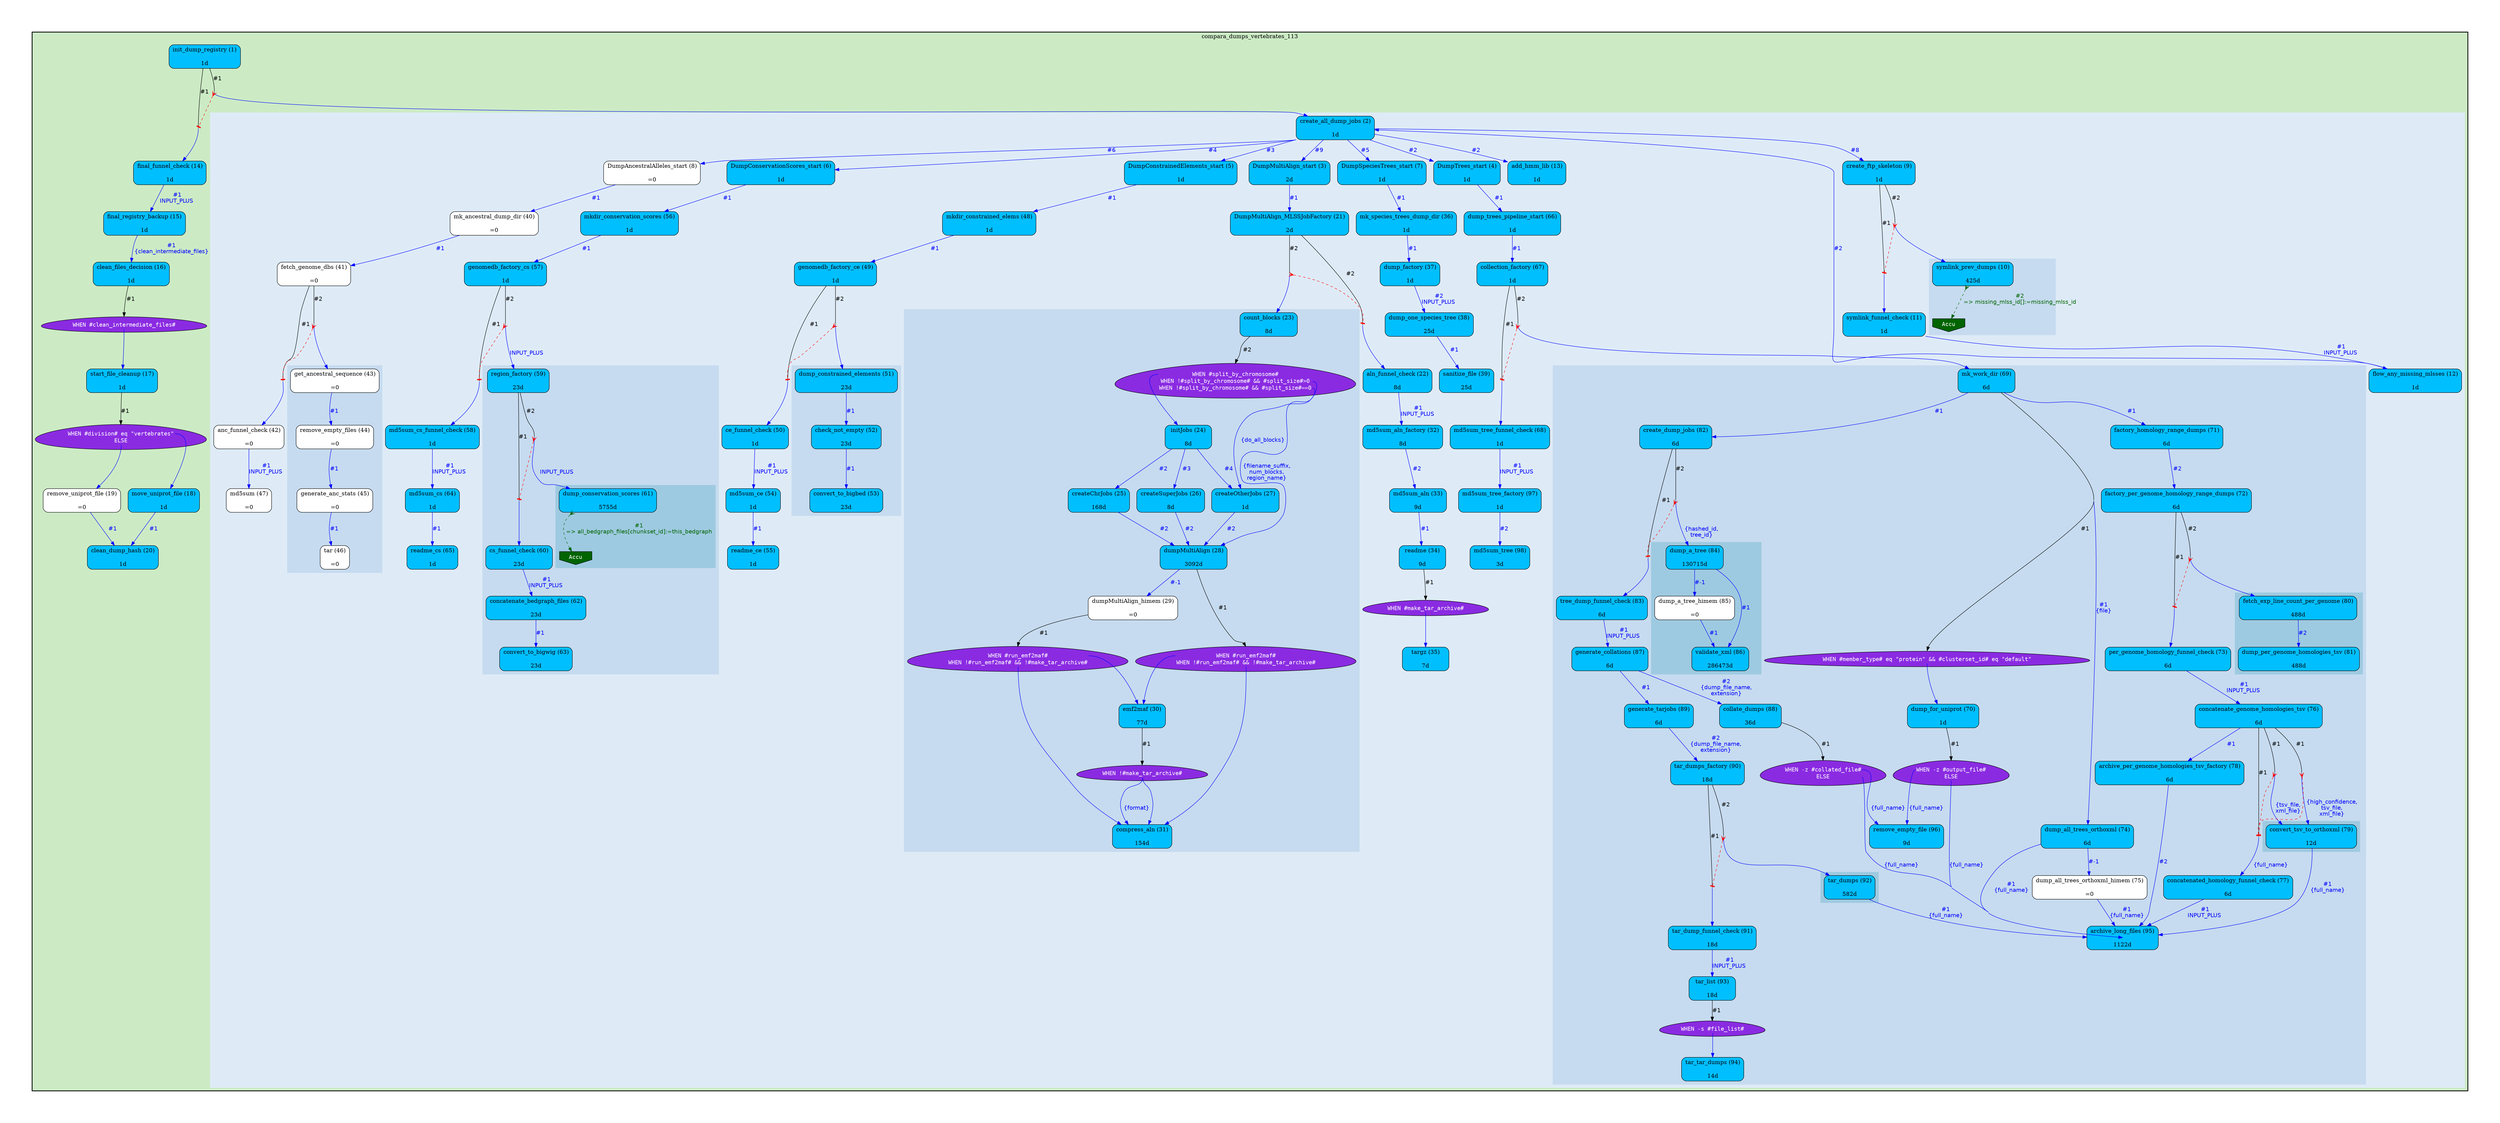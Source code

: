 digraph test {
	ratio="compress"; concentrate = "true"; name = "AnalysisWorkflow"; pad = "1.0";
	analysis_DumpAncestralAlleles_start [fillcolor="white", fontname="Times-Roman", label=<<table border="0" cellspacing="0" cellpadding="1"><tr><td>DumpAncestralAlleles_start (8)</td></tr><tr><td> </td></tr><tr><td>=0</td></tr></table>>, shape="Mrecord", style="filled"];
	analysis_DumpConservationScores_start [fillcolor="#00bfff", fontname="Times-Roman", label=<<table border="0" cellspacing="0" cellpadding="1"><tr><td>DumpConservationScores_start (6)</td></tr><tr><td> </td></tr><tr><td bgcolor="#00bfff" width="100%">1d</td></tr></table>>, shape="Mrecord", style="filled"];
	analysis_DumpConstrainedElements_start [fillcolor="#00bfff", fontname="Times-Roman", label=<<table border="0" cellspacing="0" cellpadding="1"><tr><td>DumpConstrainedElements_start (5)</td></tr><tr><td> </td></tr><tr><td bgcolor="#00bfff" width="100%">1d</td></tr></table>>, shape="Mrecord", style="filled"];
	analysis_DumpMultiAlign_MLSSJobFactory [fillcolor="#00bfff", fontname="Times-Roman", label=<<table border="0" cellspacing="0" cellpadding="1"><tr><td>DumpMultiAlign_MLSSJobFactory (21)</td></tr><tr><td> </td></tr><tr><td bgcolor="#00bfff" width="100%">2d</td></tr></table>>, shape="Mrecord", style="filled"];
	analysis_DumpMultiAlign_start [fillcolor="#00bfff", fontname="Times-Roman", label=<<table border="0" cellspacing="0" cellpadding="1"><tr><td>DumpMultiAlign_start (3)</td></tr><tr><td> </td></tr><tr><td bgcolor="#00bfff" width="100%">2d</td></tr></table>>, shape="Mrecord", style="filled"];
	analysis_DumpSpeciesTrees_start [fillcolor="#00bfff", fontname="Times-Roman", label=<<table border="0" cellspacing="0" cellpadding="1"><tr><td>DumpSpeciesTrees_start (7)</td></tr><tr><td> </td></tr><tr><td bgcolor="#00bfff" width="100%">1d</td></tr></table>>, shape="Mrecord", style="filled"];
	analysis_DumpTrees_start [fillcolor="#00bfff", fontname="Times-Roman", label=<<table border="0" cellspacing="0" cellpadding="1"><tr><td>DumpTrees_start (4)</td></tr><tr><td> </td></tr><tr><td bgcolor="#00bfff" width="100%">1d</td></tr></table>>, shape="Mrecord", style="filled"];
	analysis_add_hmm_lib [fillcolor="#00bfff", fontname="Times-Roman", label=<<table border="0" cellspacing="0" cellpadding="1"><tr><td>add_hmm_lib (13)</td></tr><tr><td> </td></tr><tr><td bgcolor="#00bfff" width="100%">1d</td></tr></table>>, shape="Mrecord", style="filled"];
	analysis_aln_funnel_check [fillcolor="#00bfff", fontname="Times-Roman", label=<<table border="0" cellspacing="0" cellpadding="1"><tr><td>aln_funnel_check (22)</td></tr><tr><td> </td></tr><tr><td bgcolor="#00bfff" width="100%">8d</td></tr></table>>, shape="Mrecord", style="filled"];
	analysis_anc_funnel_check [fillcolor="white", fontname="Times-Roman", label=<<table border="0" cellspacing="0" cellpadding="1"><tr><td>anc_funnel_check (42)</td></tr><tr><td> </td></tr><tr><td>=0</td></tr></table>>, shape="Mrecord", style="filled"];
	analysis_archive_long_files [fillcolor="#00bfff", fontname="Times-Roman", label=<<table border="0" cellspacing="0" cellpadding="1"><tr><td>archive_long_files (95)</td></tr><tr><td> </td></tr><tr><td bgcolor="#00bfff" width="100%">1122d</td></tr></table>>, shape="Mrecord", style="filled"];
	analysis_archive_per_genome_homologies_tsv_factory [fillcolor="#00bfff", fontname="Times-Roman", label=<<table border="0" cellspacing="0" cellpadding="1"><tr><td>archive_per_genome_homologies_tsv_factory (78)</td></tr><tr><td> </td></tr><tr><td bgcolor="#00bfff" width="100%">6d</td></tr></table>>, shape="Mrecord", style="filled"];
	analysis_ce_funnel_check [fillcolor="#00bfff", fontname="Times-Roman", label=<<table border="0" cellspacing="0" cellpadding="1"><tr><td>ce_funnel_check (50)</td></tr><tr><td> </td></tr><tr><td bgcolor="#00bfff" width="100%">1d</td></tr></table>>, shape="Mrecord", style="filled"];
	analysis_check_not_empty [fillcolor="#00bfff", fontname="Times-Roman", label=<<table border="0" cellspacing="0" cellpadding="1"><tr><td>check_not_empty (52)</td></tr><tr><td> </td></tr><tr><td bgcolor="#00bfff" width="100%">23d</td></tr></table>>, shape="Mrecord", style="filled"];
	analysis_clean_dump_hash [fillcolor="#00bfff", fontname="Times-Roman", label=<<table border="0" cellspacing="0" cellpadding="1"><tr><td>clean_dump_hash (20)</td></tr><tr><td> </td></tr><tr><td bgcolor="#00bfff" width="100%">1d</td></tr></table>>, shape="Mrecord", style="filled"];
	analysis_clean_files_decision [fillcolor="#00bfff", fontname="Times-Roman", label=<<table border="0" cellspacing="0" cellpadding="1"><tr><td>clean_files_decision (16)</td></tr><tr><td> </td></tr><tr><td bgcolor="#00bfff" width="100%">1d</td></tr></table>>, shape="Mrecord", style="filled"];
	analysis_collate_dumps [fillcolor="#00bfff", fontname="Times-Roman", label=<<table border="0" cellspacing="0" cellpadding="1"><tr><td>collate_dumps (88)</td></tr><tr><td> </td></tr><tr><td bgcolor="#00bfff" width="100%">36d</td></tr></table>>, shape="Mrecord", style="filled"];
	analysis_collection_factory [fillcolor="#00bfff", fontname="Times-Roman", label=<<table border="0" cellspacing="0" cellpadding="1"><tr><td>collection_factory (67)</td></tr><tr><td> </td></tr><tr><td bgcolor="#00bfff" width="100%">1d</td></tr></table>>, shape="Mrecord", style="filled"];
	analysis_compress_aln [fillcolor="#00bfff", fontname="Times-Roman", label=<<table border="0" cellspacing="0" cellpadding="1"><tr><td>compress_aln (31)</td></tr><tr><td> </td></tr><tr><td bgcolor="#00bfff" width="100%">154d</td></tr></table>>, shape="Mrecord", style="filled"];
	analysis_concatenate_bedgraph_files [fillcolor="#00bfff", fontname="Times-Roman", label=<<table border="0" cellspacing="0" cellpadding="1"><tr><td>concatenate_bedgraph_files (62)</td></tr><tr><td> </td></tr><tr><td bgcolor="#00bfff" width="100%">23d</td></tr></table>>, shape="Mrecord", style="filled"];
	analysis_concatenate_genome_homologies_tsv [fillcolor="#00bfff", fontname="Times-Roman", label=<<table border="0" cellspacing="0" cellpadding="1"><tr><td>concatenate_genome_homologies_tsv (76)</td></tr><tr><td> </td></tr><tr><td bgcolor="#00bfff" width="100%">6d</td></tr></table>>, shape="Mrecord", style="filled"];
	analysis_concatenated_homology_funnel_check [fillcolor="#00bfff", fontname="Times-Roman", label=<<table border="0" cellspacing="0" cellpadding="1"><tr><td>concatenated_homology_funnel_check (77)</td></tr><tr><td> </td></tr><tr><td bgcolor="#00bfff" width="100%">6d</td></tr></table>>, shape="Mrecord", style="filled"];
	analysis_convert_to_bigbed [fillcolor="#00bfff", fontname="Times-Roman", label=<<table border="0" cellspacing="0" cellpadding="1"><tr><td>convert_to_bigbed (53)</td></tr><tr><td> </td></tr><tr><td bgcolor="#00bfff" width="100%">23d</td></tr></table>>, shape="Mrecord", style="filled"];
	analysis_convert_to_bigwig [fillcolor="#00bfff", fontname="Times-Roman", label=<<table border="0" cellspacing="0" cellpadding="1"><tr><td>convert_to_bigwig (63)</td></tr><tr><td> </td></tr><tr><td bgcolor="#00bfff" width="100%">23d</td></tr></table>>, shape="Mrecord", style="filled"];
	analysis_convert_tsv_to_orthoxml [fillcolor="#00bfff", fontname="Times-Roman", label=<<table border="0" cellspacing="0" cellpadding="1"><tr><td>convert_tsv_to_orthoxml (79)</td></tr><tr><td> </td></tr><tr><td bgcolor="#00bfff" width="100%">12d</td></tr></table>>, shape="Mrecord", style="filled"];
	analysis_count_blocks [fillcolor="#00bfff", fontname="Times-Roman", label=<<table border="0" cellspacing="0" cellpadding="1"><tr><td>count_blocks (23)</td></tr><tr><td> </td></tr><tr><td bgcolor="#00bfff" width="100%">8d</td></tr></table>>, shape="Mrecord", style="filled"];
	analysis_createChrJobs [fillcolor="#00bfff", fontname="Times-Roman", label=<<table border="0" cellspacing="0" cellpadding="1"><tr><td>createChrJobs (25)</td></tr><tr><td> </td></tr><tr><td bgcolor="#00bfff" width="100%">168d</td></tr></table>>, shape="Mrecord", style="filled"];
	analysis_createOtherJobs [fillcolor="#00bfff", fontname="Times-Roman", label=<<table border="0" cellspacing="0" cellpadding="1"><tr><td>createOtherJobs (27)</td></tr><tr><td> </td></tr><tr><td bgcolor="#00bfff" width="100%">1d</td></tr></table>>, shape="Mrecord", style="filled"];
	analysis_createSuperJobs [fillcolor="#00bfff", fontname="Times-Roman", label=<<table border="0" cellspacing="0" cellpadding="1"><tr><td>createSuperJobs (26)</td></tr><tr><td> </td></tr><tr><td bgcolor="#00bfff" width="100%">8d</td></tr></table>>, shape="Mrecord", style="filled"];
	analysis_create_all_dump_jobs [fillcolor="#00bfff", fontname="Times-Roman", label=<<table border="0" cellspacing="0" cellpadding="1"><tr><td>create_all_dump_jobs (2)</td></tr><tr><td> </td></tr><tr><td bgcolor="#00bfff" width="100%">1d</td></tr></table>>, shape="Mrecord", style="filled"];
	analysis_create_dump_jobs [fillcolor="#00bfff", fontname="Times-Roman", label=<<table border="0" cellspacing="0" cellpadding="1"><tr><td>create_dump_jobs (82)</td></tr><tr><td> </td></tr><tr><td bgcolor="#00bfff" width="100%">6d</td></tr></table>>, shape="Mrecord", style="filled"];
	analysis_create_ftp_skeleton [fillcolor="#00bfff", fontname="Times-Roman", label=<<table border="0" cellspacing="0" cellpadding="1"><tr><td>create_ftp_skeleton (9)</td></tr><tr><td> </td></tr><tr><td bgcolor="#00bfff" width="100%">1d</td></tr></table>>, shape="Mrecord", style="filled"];
	analysis_cs_funnel_check [fillcolor="#00bfff", fontname="Times-Roman", label=<<table border="0" cellspacing="0" cellpadding="1"><tr><td>cs_funnel_check (60)</td></tr><tr><td> </td></tr><tr><td bgcolor="#00bfff" width="100%">23d</td></tr></table>>, shape="Mrecord", style="filled"];
	analysis_dumpMultiAlign [fillcolor="#00bfff", fontname="Times-Roman", label=<<table border="0" cellspacing="0" cellpadding="1"><tr><td>dumpMultiAlign (28)</td></tr><tr><td> </td></tr><tr><td bgcolor="#00bfff" width="100%">3092d</td></tr></table>>, shape="Mrecord", style="filled"];
	analysis_dumpMultiAlign_himem [fillcolor="white", fontname="Times-Roman", label=<<table border="0" cellspacing="0" cellpadding="1"><tr><td>dumpMultiAlign_himem (29)</td></tr><tr><td> </td></tr><tr><td>=0</td></tr></table>>, shape="Mrecord", style="filled"];
	analysis_dump_a_tree [fillcolor="#00bfff", fontname="Times-Roman", label=<<table border="0" cellspacing="0" cellpadding="1"><tr><td>dump_a_tree (84)</td></tr><tr><td> </td></tr><tr><td bgcolor="#00bfff" width="100%">130715d</td></tr></table>>, shape="Mrecord", style="filled"];
	analysis_dump_a_tree_himem [fillcolor="white", fontname="Times-Roman", label=<<table border="0" cellspacing="0" cellpadding="1"><tr><td>dump_a_tree_himem (85)</td></tr><tr><td> </td></tr><tr><td>=0</td></tr></table>>, shape="Mrecord", style="filled"];
	analysis_dump_all_trees_orthoxml [fillcolor="#00bfff", fontname="Times-Roman", label=<<table border="0" cellspacing="0" cellpadding="1"><tr><td>dump_all_trees_orthoxml (74)</td></tr><tr><td> </td></tr><tr><td bgcolor="#00bfff" width="100%">6d</td></tr></table>>, shape="Mrecord", style="filled"];
	analysis_dump_all_trees_orthoxml_himem [fillcolor="white", fontname="Times-Roman", label=<<table border="0" cellspacing="0" cellpadding="1"><tr><td>dump_all_trees_orthoxml_himem (75)</td></tr><tr><td> </td></tr><tr><td>=0</td></tr></table>>, shape="Mrecord", style="filled"];
	analysis_dump_conservation_scores [fillcolor="#00bfff", fontname="Times-Roman", label=<<table border="0" cellspacing="0" cellpadding="1"><tr><td>dump_conservation_scores (61)</td></tr><tr><td> </td></tr><tr><td bgcolor="#00bfff" width="100%">5755d</td></tr></table>>, shape="Mrecord", style="filled"];
	analysis_dump_constrained_elements [fillcolor="#00bfff", fontname="Times-Roman", label=<<table border="0" cellspacing="0" cellpadding="1"><tr><td>dump_constrained_elements (51)</td></tr><tr><td> </td></tr><tr><td bgcolor="#00bfff" width="100%">23d</td></tr></table>>, shape="Mrecord", style="filled"];
	analysis_dump_factory [fillcolor="#00bfff", fontname="Times-Roman", label=<<table border="0" cellspacing="0" cellpadding="1"><tr><td>dump_factory (37)</td></tr><tr><td> </td></tr><tr><td bgcolor="#00bfff" width="100%">1d</td></tr></table>>, shape="Mrecord", style="filled"];
	analysis_dump_for_uniprot [fillcolor="#00bfff", fontname="Times-Roman", label=<<table border="0" cellspacing="0" cellpadding="1"><tr><td>dump_for_uniprot (70)</td></tr><tr><td> </td></tr><tr><td bgcolor="#00bfff" width="100%">1d</td></tr></table>>, shape="Mrecord", style="filled"];
	analysis_dump_one_species_tree [fillcolor="#00bfff", fontname="Times-Roman", label=<<table border="0" cellspacing="0" cellpadding="1"><tr><td>dump_one_species_tree (38)</td></tr><tr><td> </td></tr><tr><td bgcolor="#00bfff" width="100%">25d</td></tr></table>>, shape="Mrecord", style="filled"];
	analysis_dump_per_genome_homologies_tsv [fillcolor="#00bfff", fontname="Times-Roman", label=<<table border="0" cellspacing="0" cellpadding="1"><tr><td>dump_per_genome_homologies_tsv (81)</td></tr><tr><td> </td></tr><tr><td bgcolor="#00bfff" width="100%">488d</td></tr></table>>, shape="Mrecord", style="filled"];
	analysis_dump_trees_pipeline_start [fillcolor="#00bfff", fontname="Times-Roman", label=<<table border="0" cellspacing="0" cellpadding="1"><tr><td>dump_trees_pipeline_start (66)</td></tr><tr><td> </td></tr><tr><td bgcolor="#00bfff" width="100%">1d</td></tr></table>>, shape="Mrecord", style="filled"];
	analysis_emf2maf [fillcolor="#00bfff", fontname="Times-Roman", label=<<table border="0" cellspacing="0" cellpadding="1"><tr><td>emf2maf (30)</td></tr><tr><td> </td></tr><tr><td bgcolor="#00bfff" width="100%">77d</td></tr></table>>, shape="Mrecord", style="filled"];
	analysis_factory_homology_range_dumps [fillcolor="#00bfff", fontname="Times-Roman", label=<<table border="0" cellspacing="0" cellpadding="1"><tr><td>factory_homology_range_dumps (71)</td></tr><tr><td> </td></tr><tr><td bgcolor="#00bfff" width="100%">6d</td></tr></table>>, shape="Mrecord", style="filled"];
	analysis_factory_per_genome_homology_range_dumps [fillcolor="#00bfff", fontname="Times-Roman", label=<<table border="0" cellspacing="0" cellpadding="1"><tr><td>factory_per_genome_homology_range_dumps (72)</td></tr><tr><td> </td></tr><tr><td bgcolor="#00bfff" width="100%">6d</td></tr></table>>, shape="Mrecord", style="filled"];
	analysis_fetch_exp_line_count_per_genome [fillcolor="#00bfff", fontname="Times-Roman", label=<<table border="0" cellspacing="0" cellpadding="1"><tr><td>fetch_exp_line_count_per_genome (80)</td></tr><tr><td> </td></tr><tr><td bgcolor="#00bfff" width="100%">488d</td></tr></table>>, shape="Mrecord", style="filled"];
	analysis_fetch_genome_dbs [fillcolor="white", fontname="Times-Roman", label=<<table border="0" cellspacing="0" cellpadding="1"><tr><td>fetch_genome_dbs (41)</td></tr><tr><td> </td></tr><tr><td>=0</td></tr></table>>, shape="Mrecord", style="filled"];
	analysis_final_funnel_check [fillcolor="#00bfff", fontname="Times-Roman", label=<<table border="0" cellspacing="0" cellpadding="1"><tr><td>final_funnel_check (14)</td></tr><tr><td> </td></tr><tr><td bgcolor="#00bfff" width="100%">1d</td></tr></table>>, shape="Mrecord", style="filled"];
	analysis_final_registry_backup [fillcolor="#00bfff", fontname="Times-Roman", label=<<table border="0" cellspacing="0" cellpadding="1"><tr><td>final_registry_backup (15)</td></tr><tr><td> </td></tr><tr><td bgcolor="#00bfff" width="100%">1d</td></tr></table>>, shape="Mrecord", style="filled"];
	analysis_flow_any_missing_mlsses [fillcolor="#00bfff", fontname="Times-Roman", label=<<table border="0" cellspacing="0" cellpadding="1"><tr><td>flow_any_missing_mlsses (12)</td></tr><tr><td> </td></tr><tr><td bgcolor="#00bfff" width="100%">1d</td></tr></table>>, shape="Mrecord", style="filled"];
	analysis_generate_anc_stats [fillcolor="white", fontname="Times-Roman", label=<<table border="0" cellspacing="0" cellpadding="1"><tr><td>generate_anc_stats (45)</td></tr><tr><td> </td></tr><tr><td>=0</td></tr></table>>, shape="Mrecord", style="filled"];
	analysis_generate_collations [fillcolor="#00bfff", fontname="Times-Roman", label=<<table border="0" cellspacing="0" cellpadding="1"><tr><td>generate_collations (87)</td></tr><tr><td> </td></tr><tr><td bgcolor="#00bfff" width="100%">6d</td></tr></table>>, shape="Mrecord", style="filled"];
	analysis_generate_tarjobs [fillcolor="#00bfff", fontname="Times-Roman", label=<<table border="0" cellspacing="0" cellpadding="1"><tr><td>generate_tarjobs (89)</td></tr><tr><td> </td></tr><tr><td bgcolor="#00bfff" width="100%">6d</td></tr></table>>, shape="Mrecord", style="filled"];
	analysis_genomedb_factory_ce [fillcolor="#00bfff", fontname="Times-Roman", label=<<table border="0" cellspacing="0" cellpadding="1"><tr><td>genomedb_factory_ce (49)</td></tr><tr><td> </td></tr><tr><td bgcolor="#00bfff" width="100%">1d</td></tr></table>>, shape="Mrecord", style="filled"];
	analysis_genomedb_factory_cs [fillcolor="#00bfff", fontname="Times-Roman", label=<<table border="0" cellspacing="0" cellpadding="1"><tr><td>genomedb_factory_cs (57)</td></tr><tr><td> </td></tr><tr><td bgcolor="#00bfff" width="100%">1d</td></tr></table>>, shape="Mrecord", style="filled"];
	analysis_get_ancestral_sequence [fillcolor="white", fontname="Times-Roman", label=<<table border="0" cellspacing="0" cellpadding="1"><tr><td>get_ancestral_sequence (43)</td></tr><tr><td> </td></tr><tr><td>=0</td></tr></table>>, shape="Mrecord", style="filled"];
	analysis_initJobs [fillcolor="#00bfff", fontname="Times-Roman", label=<<table border="0" cellspacing="0" cellpadding="1"><tr><td>initJobs (24)</td></tr><tr><td> </td></tr><tr><td bgcolor="#00bfff" width="100%">8d</td></tr></table>>, shape="Mrecord", style="filled"];
	analysis_init_dump_registry [fillcolor="#00bfff", fontname="Times-Roman", label=<<table border="0" cellspacing="0" cellpadding="1"><tr><td>init_dump_registry (1)</td></tr><tr><td> </td></tr><tr><td bgcolor="#00bfff" width="100%">1d</td></tr></table>>, shape="Mrecord", style="filled"];
	analysis_md5sum [fillcolor="white", fontname="Times-Roman", label=<<table border="0" cellspacing="0" cellpadding="1"><tr><td>md5sum (47)</td></tr><tr><td> </td></tr><tr><td>=0</td></tr></table>>, shape="Mrecord", style="filled"];
	analysis_md5sum_aln [fillcolor="#00bfff", fontname="Times-Roman", label=<<table border="0" cellspacing="0" cellpadding="1"><tr><td>md5sum_aln (33)</td></tr><tr><td> </td></tr><tr><td bgcolor="#00bfff" width="100%">9d</td></tr></table>>, shape="Mrecord", style="filled"];
	analysis_md5sum_aln_factory [fillcolor="#00bfff", fontname="Times-Roman", label=<<table border="0" cellspacing="0" cellpadding="1"><tr><td>md5sum_aln_factory (32)</td></tr><tr><td> </td></tr><tr><td bgcolor="#00bfff" width="100%">8d</td></tr></table>>, shape="Mrecord", style="filled"];
	analysis_md5sum_ce [fillcolor="#00bfff", fontname="Times-Roman", label=<<table border="0" cellspacing="0" cellpadding="1"><tr><td>md5sum_ce (54)</td></tr><tr><td> </td></tr><tr><td bgcolor="#00bfff" width="100%">1d</td></tr></table>>, shape="Mrecord", style="filled"];
	analysis_md5sum_cs [fillcolor="#00bfff", fontname="Times-Roman", label=<<table border="0" cellspacing="0" cellpadding="1"><tr><td>md5sum_cs (64)</td></tr><tr><td> </td></tr><tr><td bgcolor="#00bfff" width="100%">1d</td></tr></table>>, shape="Mrecord", style="filled"];
	analysis_md5sum_cs_funnel_check [fillcolor="#00bfff", fontname="Times-Roman", label=<<table border="0" cellspacing="0" cellpadding="1"><tr><td>md5sum_cs_funnel_check (58)</td></tr><tr><td> </td></tr><tr><td bgcolor="#00bfff" width="100%">1d</td></tr></table>>, shape="Mrecord", style="filled"];
	analysis_md5sum_tree [fillcolor="#00bfff", fontname="Times-Roman", label=<<table border="0" cellspacing="0" cellpadding="1"><tr><td>md5sum_tree (98)</td></tr><tr><td> </td></tr><tr><td bgcolor="#00bfff" width="100%">3d</td></tr></table>>, shape="Mrecord", style="filled"];
	analysis_md5sum_tree_factory [fillcolor="#00bfff", fontname="Times-Roman", label=<<table border="0" cellspacing="0" cellpadding="1"><tr><td>md5sum_tree_factory (97)</td></tr><tr><td> </td></tr><tr><td bgcolor="#00bfff" width="100%">1d</td></tr></table>>, shape="Mrecord", style="filled"];
	analysis_md5sum_tree_funnel_check [fillcolor="#00bfff", fontname="Times-Roman", label=<<table border="0" cellspacing="0" cellpadding="1"><tr><td>md5sum_tree_funnel_check (68)</td></tr><tr><td> </td></tr><tr><td bgcolor="#00bfff" width="100%">1d</td></tr></table>>, shape="Mrecord", style="filled"];
	analysis_mk_ancestral_dump_dir [fillcolor="white", fontname="Times-Roman", label=<<table border="0" cellspacing="0" cellpadding="1"><tr><td>mk_ancestral_dump_dir (40)</td></tr><tr><td> </td></tr><tr><td>=0</td></tr></table>>, shape="Mrecord", style="filled"];
	analysis_mk_species_trees_dump_dir [fillcolor="#00bfff", fontname="Times-Roman", label=<<table border="0" cellspacing="0" cellpadding="1"><tr><td>mk_species_trees_dump_dir (36)</td></tr><tr><td> </td></tr><tr><td bgcolor="#00bfff" width="100%">1d</td></tr></table>>, shape="Mrecord", style="filled"];
	analysis_mk_work_dir [fillcolor="#00bfff", fontname="Times-Roman", label=<<table border="0" cellspacing="0" cellpadding="1"><tr><td>mk_work_dir (69)</td></tr><tr><td> </td></tr><tr><td bgcolor="#00bfff" width="100%">6d</td></tr></table>>, shape="Mrecord", style="filled"];
	analysis_mkdir_conservation_scores [fillcolor="#00bfff", fontname="Times-Roman", label=<<table border="0" cellspacing="0" cellpadding="1"><tr><td>mkdir_conservation_scores (56)</td></tr><tr><td> </td></tr><tr><td bgcolor="#00bfff" width="100%">1d</td></tr></table>>, shape="Mrecord", style="filled"];
	analysis_mkdir_constrained_elems [fillcolor="#00bfff", fontname="Times-Roman", label=<<table border="0" cellspacing="0" cellpadding="1"><tr><td>mkdir_constrained_elems (48)</td></tr><tr><td> </td></tr><tr><td bgcolor="#00bfff" width="100%">1d</td></tr></table>>, shape="Mrecord", style="filled"];
	analysis_move_uniprot_file [fillcolor="#00bfff", fontname="Times-Roman", label=<<table border="0" cellspacing="0" cellpadding="1"><tr><td>move_uniprot_file (18)</td></tr><tr><td> </td></tr><tr><td bgcolor="#00bfff" width="100%">1d</td></tr></table>>, shape="Mrecord", style="filled"];
	analysis_per_genome_homology_funnel_check [fillcolor="#00bfff", fontname="Times-Roman", label=<<table border="0" cellspacing="0" cellpadding="1"><tr><td>per_genome_homology_funnel_check (73)</td></tr><tr><td> </td></tr><tr><td bgcolor="#00bfff" width="100%">6d</td></tr></table>>, shape="Mrecord", style="filled"];
	analysis_readme [fillcolor="#00bfff", fontname="Times-Roman", label=<<table border="0" cellspacing="0" cellpadding="1"><tr><td>readme (34)</td></tr><tr><td> </td></tr><tr><td bgcolor="#00bfff" width="100%">9d</td></tr></table>>, shape="Mrecord", style="filled"];
	analysis_readme_ce [fillcolor="#00bfff", fontname="Times-Roman", label=<<table border="0" cellspacing="0" cellpadding="1"><tr><td>readme_ce (55)</td></tr><tr><td> </td></tr><tr><td bgcolor="#00bfff" width="100%">1d</td></tr></table>>, shape="Mrecord", style="filled"];
	analysis_readme_cs [fillcolor="#00bfff", fontname="Times-Roman", label=<<table border="0" cellspacing="0" cellpadding="1"><tr><td>readme_cs (65)</td></tr><tr><td> </td></tr><tr><td bgcolor="#00bfff" width="100%">1d</td></tr></table>>, shape="Mrecord", style="filled"];
	analysis_region_factory [fillcolor="#00bfff", fontname="Times-Roman", label=<<table border="0" cellspacing="0" cellpadding="1"><tr><td>region_factory (59)</td></tr><tr><td> </td></tr><tr><td bgcolor="#00bfff" width="100%">23d</td></tr></table>>, shape="Mrecord", style="filled"];
	analysis_remove_empty_file [fillcolor="#00bfff", fontname="Times-Roman", label=<<table border="0" cellspacing="0" cellpadding="1"><tr><td>remove_empty_file (96)</td></tr><tr><td> </td></tr><tr><td bgcolor="#00bfff" width="100%">9d</td></tr></table>>, shape="Mrecord", style="filled"];
	analysis_remove_empty_files [fillcolor="white", fontname="Times-Roman", label=<<table border="0" cellspacing="0" cellpadding="1"><tr><td>remove_empty_files (44)</td></tr><tr><td> </td></tr><tr><td>=0</td></tr></table>>, shape="Mrecord", style="filled"];
	analysis_remove_uniprot_file [fillcolor="white", fontname="Times-Roman", label=<<table border="0" cellspacing="0" cellpadding="1"><tr><td>remove_uniprot_file (19)</td></tr><tr><td> </td></tr><tr><td>=0</td></tr></table>>, shape="Mrecord", style="filled"];
	analysis_sanitize_file [fillcolor="#00bfff", fontname="Times-Roman", label=<<table border="0" cellspacing="0" cellpadding="1"><tr><td>sanitize_file (39)</td></tr><tr><td> </td></tr><tr><td bgcolor="#00bfff" width="100%">25d</td></tr></table>>, shape="Mrecord", style="filled"];
	analysis_start_file_cleanup [fillcolor="#00bfff", fontname="Times-Roman", label=<<table border="0" cellspacing="0" cellpadding="1"><tr><td>start_file_cleanup (17)</td></tr><tr><td> </td></tr><tr><td bgcolor="#00bfff" width="100%">1d</td></tr></table>>, shape="Mrecord", style="filled"];
	analysis_symlink_funnel_check [fillcolor="#00bfff", fontname="Times-Roman", label=<<table border="0" cellspacing="0" cellpadding="1"><tr><td>symlink_funnel_check (11)</td></tr><tr><td> </td></tr><tr><td bgcolor="#00bfff" width="100%">1d</td></tr></table>>, shape="Mrecord", style="filled"];
	analysis_symlink_prev_dumps [fillcolor="#00bfff", fontname="Times-Roman", label=<<table border="0" cellspacing="0" cellpadding="1"><tr><td>symlink_prev_dumps (10)</td></tr><tr><td> </td></tr><tr><td bgcolor="#00bfff" width="100%">425d</td></tr></table>>, shape="Mrecord", style="filled"];
	analysis_tar [fillcolor="white", fontname="Times-Roman", label=<<table border="0" cellspacing="0" cellpadding="1"><tr><td>tar (46)</td></tr><tr><td> </td></tr><tr><td>=0</td></tr></table>>, shape="Mrecord", style="filled"];
	analysis_tar_dump_funnel_check [fillcolor="#00bfff", fontname="Times-Roman", label=<<table border="0" cellspacing="0" cellpadding="1"><tr><td>tar_dump_funnel_check (91)</td></tr><tr><td> </td></tr><tr><td bgcolor="#00bfff" width="100%">18d</td></tr></table>>, shape="Mrecord", style="filled"];
	analysis_tar_dumps [fillcolor="#00bfff", fontname="Times-Roman", label=<<table border="0" cellspacing="0" cellpadding="1"><tr><td>tar_dumps (92)</td></tr><tr><td> </td></tr><tr><td bgcolor="#00bfff" width="100%">582d</td></tr></table>>, shape="Mrecord", style="filled"];
	analysis_tar_dumps_factory [fillcolor="#00bfff", fontname="Times-Roman", label=<<table border="0" cellspacing="0" cellpadding="1"><tr><td>tar_dumps_factory (90)</td></tr><tr><td> </td></tr><tr><td bgcolor="#00bfff" width="100%">18d</td></tr></table>>, shape="Mrecord", style="filled"];
	analysis_tar_list [fillcolor="#00bfff", fontname="Times-Roman", label=<<table border="0" cellspacing="0" cellpadding="1"><tr><td>tar_list (93)</td></tr><tr><td> </td></tr><tr><td bgcolor="#00bfff" width="100%">18d</td></tr></table>>, shape="Mrecord", style="filled"];
	analysis_tar_tar_dumps [fillcolor="#00bfff", fontname="Times-Roman", label=<<table border="0" cellspacing="0" cellpadding="1"><tr><td>tar_tar_dumps (94)</td></tr><tr><td> </td></tr><tr><td bgcolor="#00bfff" width="100%">14d</td></tr></table>>, shape="Mrecord", style="filled"];
	analysis_targz [fillcolor="#00bfff", fontname="Times-Roman", label=<<table border="0" cellspacing="0" cellpadding="1"><tr><td>targz (35)</td></tr><tr><td> </td></tr><tr><td bgcolor="#00bfff" width="100%">7d</td></tr></table>>, shape="Mrecord", style="filled"];
	analysis_tree_dump_funnel_check [fillcolor="#00bfff", fontname="Times-Roman", label=<<table border="0" cellspacing="0" cellpadding="1"><tr><td>tree_dump_funnel_check (83)</td></tr><tr><td> </td></tr><tr><td bgcolor="#00bfff" width="100%">6d</td></tr></table>>, shape="Mrecord", style="filled"];
	analysis_validate_xml [fillcolor="#00bfff", fontname="Times-Roman", label=<<table border="0" cellspacing="0" cellpadding="1"><tr><td>validate_xml (86)</td></tr><tr><td> </td></tr><tr><td bgcolor="#00bfff" width="100%">286473d</td></tr></table>>, shape="Mrecord", style="filled"];
	dfr_104_mp [fillcolor="#8a2be2", fontcolor="white", fontname="Courier", label=<<table border="0" cellspacing="0" cellpadding="1">i<tr><td></td></tr><tr><td port="cond_0">WHEN -z #collated_file#</td></tr><tr><td port="cond_1">ELSE</td></tr></table>>, shape="egg", style="filled"];
	dfr_106_mp [fixedsize="1", label="dfr_106_mp", shape="point", width="0.01"];
	dfr_107_mp [fixedsize="1", label="dfr_107_mp", shape="point", width="0.01"];
	dfr_110_mp [fillcolor="#8a2be2", fontcolor="white", fontname="Courier", label=<<table border="0" cellspacing="0" cellpadding="1">i<tr><td></td></tr><tr><td port="cond_0">WHEN -s #file_list#</td></tr></table>>, shape="egg", style="filled"];
	dfr_17_mp [fixedsize="1", label="dfr_17_mp", shape="point", width="0.01"];
	dfr_18_mp [fixedsize="1", label="dfr_18_mp", shape="point", width="0.01"];
	dfr_1_mp [fixedsize="1", label="dfr_1_mp", shape="point", width="0.01"];
	dfr_24_mp [fillcolor="#8a2be2", fontcolor="white", fontname="Courier", label=<<table border="0" cellspacing="0" cellpadding="1">i<tr><td></td></tr><tr><td port="cond_0">WHEN #clean_intermediate_files#</td></tr></table>>, shape="egg", style="filled"];
	dfr_25_mp [fillcolor="#8a2be2", fontcolor="white", fontname="Courier", label=<<table border="0" cellspacing="0" cellpadding="1">i<tr><td></td></tr><tr><td port="cond_0">WHEN #division# eq &quot;vertebrates&quot;</td></tr><tr><td port="cond_1">ELSE</td></tr></table>>, shape="egg", style="filled"];
	dfr_28_mp [fixedsize="1", label="dfr_28_mp", shape="point", width="0.01"];
	dfr_29_mp [fixedsize="1", label="dfr_29_mp", shape="point", width="0.01"];
	dfr_2_mp [fixedsize="1", label="dfr_2_mp", shape="point", width="0.01"];
	dfr_31_mp [fillcolor="#8a2be2", fontcolor="white", fontname="Courier", label=<<table border="0" cellspacing="0" cellpadding="1">i<tr><td></td></tr><tr><td port="cond_0">WHEN #split_by_chromosome#</td></tr><tr><td port="cond_1">WHEN !#split_by_chromosome# &amp;&amp; #split_size#&gt;0</td></tr><tr><td port="cond_2">WHEN !#split_by_chromosome# &amp;&amp; #split_size#==0</td></tr></table>>, shape="egg", style="filled"];
	dfr_39_mp [fillcolor="#8a2be2", fontcolor="white", fontname="Courier", label=<<table border="0" cellspacing="0" cellpadding="1">i<tr><td></td></tr><tr><td port="cond_0">WHEN #run_emf2maf#</td></tr><tr><td port="cond_1">WHEN !#run_emf2maf# &amp;&amp; !#make_tar_archive#</td></tr></table>>, shape="egg", style="filled"];
	dfr_40_mp [fillcolor="#8a2be2", fontcolor="white", fontname="Courier", label=<<table border="0" cellspacing="0" cellpadding="1">i<tr><td></td></tr><tr><td port="cond_0">WHEN #run_emf2maf#</td></tr><tr><td port="cond_1">WHEN !#run_emf2maf# &amp;&amp; !#make_tar_archive#</td></tr></table>>, shape="egg", style="filled"];
	dfr_41_mp [fillcolor="#8a2be2", fontcolor="white", fontname="Courier", label=<<table border="0" cellspacing="0" cellpadding="1">i<tr><td></td></tr><tr><td port="cond_0">WHEN !#make_tar_archive#</td></tr></table>>, shape="egg", style="filled"];
	dfr_44_mp [fillcolor="#8a2be2", fontcolor="white", fontname="Courier", label=<<table border="0" cellspacing="0" cellpadding="1">i<tr><td></td></tr><tr><td port="cond_0">WHEN #make_tar_archive#</td></tr></table>>, shape="egg", style="filled"];
	dfr_49_mp [fixedsize="1", label="dfr_49_mp", shape="point", width="0.01"];
	dfr_50_mp [fixedsize="1", label="dfr_50_mp", shape="point", width="0.01"];
	dfr_56_mp [fixedsize="1", label="dfr_56_mp", shape="point", width="0.01"];
	dfr_57_mp [fixedsize="1", label="dfr_57_mp", shape="point", width="0.01"];
	dfr_63_mp [fixedsize="1", label="dfr_63_mp", shape="point", width="0.01"];
	dfr_64_mp [fixedsize="1", label="dfr_64_mp", shape="point", width="0.01"];
	dfr_66_mp [fixedsize="1", label="dfr_66_mp", shape="point", width="0.01"];
	dfr_67_mp [fixedsize="1", label="dfr_67_mp", shape="point", width="0.01"];
	dfr_73_mp [fixedsize="1", label="dfr_73_mp", shape="point", width="0.01"];
	dfr_74_mp [fixedsize="1", label="dfr_74_mp", shape="point", width="0.01"];
	dfr_76_mp [fillcolor="#8a2be2", fontcolor="white", fontname="Courier", label=<<table border="0" cellspacing="0" cellpadding="1">i<tr><td></td></tr><tr><td port="cond_0">WHEN #member_type# eq &quot;protein&quot; &amp;&amp; #clusterset_id# eq &quot;default&quot;</td></tr></table>>, shape="egg", style="filled"];
	dfr_80_mp [fillcolor="#8a2be2", fontcolor="white", fontname="Courier", label=<<table border="0" cellspacing="0" cellpadding="1">i<tr><td></td></tr><tr><td port="cond_0">WHEN -z #output_file#</td></tr><tr><td port="cond_1">ELSE</td></tr></table>>, shape="egg", style="filled"];
	dfr_82_mp [fixedsize="1", label="dfr_82_mp", shape="point", width="0.01"];
	dfr_83_mp [fixedsize="1", label="dfr_83_mp", shape="point", width="0.01"];
	dfr_88_mp [fixedsize="1", label="dfr_88_mp", shape="point", width="0.01"];
	dfr_89_mp [fixedsize="1", label="dfr_89_mp", shape="point", width="0.01"];
	dfr_90_mp [fixedsize="1", label="dfr_90_mp", shape="point", width="0.01"];
	dfr_96_mp [fixedsize="1", label="dfr_96_mp", shape="point", width="0.01"];
	dfr_97_mp [fixedsize="1", label="dfr_97_mp", shape="point", width="0.01"];
	sink_dfr_17_mp [fillcolor="#006400", fontcolor="white", fontname="Courier", label="Accu", shape="invhouse", style="filled"];
	sink_dfr_66_mp [fillcolor="#006400", fontcolor="white", fontname="Courier", label="Accu", shape="invhouse", style="filled"];
	analysis_DumpAncestralAlleles_start -> analysis_mk_ancestral_dump_dir [color="blue", fontcolor="blue", fontname="Helvetica", label="#1\n"];
	analysis_DumpConservationScores_start -> analysis_mkdir_conservation_scores [color="blue", fontcolor="blue", fontname="Helvetica", label="#1\n"];
	analysis_DumpConstrainedElements_start -> analysis_mkdir_constrained_elems [color="blue", fontcolor="blue", fontname="Helvetica", label="#1\n"];
	analysis_DumpMultiAlign_MLSSJobFactory -> dfr_28_mp [arrowhead="none", color="black", fontcolor="black", fontname="Helvetica", headport="n", label="#2"];
	analysis_DumpMultiAlign_MLSSJobFactory -> dfr_29_mp [arrowhead="none", color="black", fontcolor="black", fontname="Helvetica", headport="n", label="#2"];
	analysis_DumpMultiAlign_start -> analysis_DumpMultiAlign_MLSSJobFactory [color="blue", fontcolor="blue", fontname="Helvetica", label="#1\n"];
	analysis_DumpSpeciesTrees_start -> analysis_mk_species_trees_dump_dir [color="blue", fontcolor="blue", fontname="Helvetica", label="#1\n"];
	analysis_DumpTrees_start -> analysis_dump_trees_pipeline_start [color="blue", fontcolor="blue", fontname="Helvetica", label="#1\n"];
	analysis_aln_funnel_check -> analysis_md5sum_aln_factory [color="blue", fontcolor="blue", fontname="Helvetica", label="#1\nINPUT_PLUS "];
	analysis_anc_funnel_check -> analysis_md5sum [color="blue", fontcolor="blue", fontname="Helvetica", label="#1\nINPUT_PLUS "];
	analysis_archive_per_genome_homologies_tsv_factory -> analysis_archive_long_files [color="blue", fontcolor="blue", fontname="Helvetica", label="#2\n"];
	analysis_ce_funnel_check -> analysis_md5sum_ce [color="blue", fontcolor="blue", fontname="Helvetica", label="#1\nINPUT_PLUS "];
	analysis_check_not_empty -> analysis_convert_to_bigbed [color="blue", fontcolor="blue", fontname="Helvetica", label="#1\n"];
	analysis_clean_files_decision -> dfr_24_mp [arrowhead="normal", color="black", fontcolor="black", fontname="Helvetica", headport="n", label="#1"];
	analysis_collate_dumps -> dfr_104_mp [arrowhead="normal", color="black", fontcolor="black", fontname="Helvetica", headport="n", label="#1"];
	analysis_collection_factory -> dfr_73_mp [arrowhead="none", color="black", fontcolor="black", fontname="Helvetica", headport="n", label="#1"];
	analysis_collection_factory -> dfr_74_mp [arrowhead="none", color="black", fontcolor="black", fontname="Helvetica", headport="n", label="#2"];
	analysis_concatenate_bedgraph_files -> analysis_convert_to_bigwig [color="blue", fontcolor="blue", fontname="Helvetica", label="#1\n"];
	analysis_concatenate_genome_homologies_tsv -> analysis_archive_per_genome_homologies_tsv_factory [color="blue", fontcolor="blue", fontname="Helvetica", label="#1\n"];
	analysis_concatenate_genome_homologies_tsv -> dfr_88_mp [arrowhead="none", color="black", fontcolor="black", fontname="Helvetica", headport="n", label="#1"];
	analysis_concatenate_genome_homologies_tsv -> dfr_89_mp [arrowhead="none", color="black", fontcolor="black", fontname="Helvetica", headport="n", label="#1"];
	analysis_concatenate_genome_homologies_tsv -> dfr_90_mp [arrowhead="none", color="black", fontcolor="black", fontname="Helvetica", headport="n", label="#1"];
	analysis_concatenated_homology_funnel_check -> analysis_archive_long_files [color="blue", fontcolor="blue", fontname="Helvetica", label="#1\nINPUT_PLUS "];
	analysis_convert_tsv_to_orthoxml -> analysis_archive_long_files [color="blue", fontcolor="blue", fontname="Helvetica", label="#1\n{full_name}"];
	analysis_count_blocks -> dfr_31_mp [arrowhead="normal", color="black", fontcolor="black", fontname="Helvetica", headport="n", label="#2"];
	analysis_createChrJobs -> analysis_dumpMultiAlign [color="blue", fontcolor="blue", fontname="Helvetica", label="#2\n"];
	analysis_createOtherJobs -> analysis_dumpMultiAlign [color="blue", fontcolor="blue", fontname="Helvetica", label="#2\n"];
	analysis_createSuperJobs -> analysis_dumpMultiAlign [color="blue", fontcolor="blue", fontname="Helvetica", label="#2\n"];
	analysis_create_all_dump_jobs -> analysis_DumpAncestralAlleles_start [color="blue", fontcolor="blue", fontname="Helvetica", label="#6\n"];
	analysis_create_all_dump_jobs -> analysis_DumpConservationScores_start [color="blue", fontcolor="blue", fontname="Helvetica", label="#4\n"];
	analysis_create_all_dump_jobs -> analysis_DumpConstrainedElements_start [color="blue", fontcolor="blue", fontname="Helvetica", label="#3\n"];
	analysis_create_all_dump_jobs -> analysis_DumpMultiAlign_start [color="blue", fontcolor="blue", fontname="Helvetica", label="#9\n"];
	analysis_create_all_dump_jobs -> analysis_DumpSpeciesTrees_start [color="blue", fontcolor="blue", fontname="Helvetica", label="#5\n"];
	analysis_create_all_dump_jobs -> analysis_DumpTrees_start [color="blue", fontcolor="blue", fontname="Helvetica", label="#2\n"];
	analysis_create_all_dump_jobs -> analysis_add_hmm_lib [color="blue", fontcolor="blue", fontname="Helvetica", label="#2\n"];
	analysis_create_all_dump_jobs -> analysis_create_ftp_skeleton [color="blue", fontcolor="blue", fontname="Helvetica", label="#8\n"];
	analysis_create_dump_jobs -> dfr_96_mp [arrowhead="none", color="black", fontcolor="black", fontname="Helvetica", headport="n", label="#1"];
	analysis_create_dump_jobs -> dfr_97_mp [arrowhead="none", color="black", fontcolor="black", fontname="Helvetica", headport="n", label="#2"];
	analysis_create_ftp_skeleton -> dfr_17_mp [arrowhead="none", color="black", fontcolor="black", fontname="Helvetica", headport="n", label="#1"];
	analysis_create_ftp_skeleton -> dfr_18_mp [arrowhead="none", color="black", fontcolor="black", fontname="Helvetica", headport="n", label="#2"];
	analysis_cs_funnel_check -> analysis_concatenate_bedgraph_files [color="blue", fontcolor="blue", fontname="Helvetica", label="#1\nINPUT_PLUS "];
	analysis_dumpMultiAlign -> analysis_dumpMultiAlign_himem [color="blue", fontcolor="blue", fontname="Helvetica", label="#-1\n"];
	analysis_dumpMultiAlign -> dfr_39_mp [arrowhead="normal", color="black", fontcolor="black", fontname="Helvetica", headport="n", label="#1"];
	analysis_dumpMultiAlign_himem -> dfr_40_mp [arrowhead="normal", color="black", fontcolor="black", fontname="Helvetica", headport="n", label="#1"];
	analysis_dump_a_tree -> analysis_dump_a_tree_himem [color="blue", fontcolor="blue", fontname="Helvetica", label="#-1\n"];
	analysis_dump_a_tree -> analysis_validate_xml [color="blue", fontcolor="blue", fontname="Helvetica", label="#1\n"];
	analysis_dump_a_tree_himem -> analysis_validate_xml [color="blue", fontcolor="blue", fontname="Helvetica", label="#1\n"];
	analysis_dump_all_trees_orthoxml -> analysis_archive_long_files [color="blue", fontcolor="blue", fontname="Helvetica", label="#1\n{full_name}"];
	analysis_dump_all_trees_orthoxml -> analysis_dump_all_trees_orthoxml_himem [color="blue", fontcolor="blue", fontname="Helvetica", label="#-1\n"];
	analysis_dump_all_trees_orthoxml_himem -> analysis_archive_long_files [color="blue", fontcolor="blue", fontname="Helvetica", label="#1\n{full_name}"];
	analysis_dump_conservation_scores -> sink_dfr_66_mp [arrowtail="crow", color="#006400", dir="both", fontcolor="#006400", fontname="Helvetica", label="#1\n=> all_bedgraph_files[chunkset_id]:=this_bedgraph", style="dashed"];
	analysis_dump_constrained_elements -> analysis_check_not_empty [color="blue", fontcolor="blue", fontname="Helvetica", label="#1\n"];
	analysis_dump_factory -> analysis_dump_one_species_tree [color="blue", fontcolor="blue", fontname="Helvetica", label="#2\nINPUT_PLUS "];
	analysis_dump_for_uniprot -> dfr_80_mp [arrowhead="normal", color="black", fontcolor="black", fontname="Helvetica", headport="n", label="#1"];
	analysis_dump_one_species_tree -> analysis_sanitize_file [color="blue", fontcolor="blue", fontname="Helvetica", label="#1\n"];
	analysis_dump_trees_pipeline_start -> analysis_collection_factory [color="blue", fontcolor="blue", fontname="Helvetica", label="#1\n"];
	analysis_emf2maf -> dfr_41_mp [arrowhead="normal", color="black", fontcolor="black", fontname="Helvetica", headport="n", label="#1"];
	analysis_factory_homology_range_dumps -> analysis_factory_per_genome_homology_range_dumps [color="blue", fontcolor="blue", fontname="Helvetica", label="#2\n"];
	analysis_factory_per_genome_homology_range_dumps -> dfr_82_mp [arrowhead="none", color="black", fontcolor="black", fontname="Helvetica", headport="n", label="#1"];
	analysis_factory_per_genome_homology_range_dumps -> dfr_83_mp [arrowhead="none", color="black", fontcolor="black", fontname="Helvetica", headport="n", label="#2"];
	analysis_fetch_exp_line_count_per_genome -> analysis_dump_per_genome_homologies_tsv [color="blue", fontcolor="blue", fontname="Helvetica", label="#2\n"];
	analysis_fetch_genome_dbs -> dfr_49_mp [arrowhead="none", color="black", fontcolor="black", fontname="Helvetica", headport="n", label="#1"];
	analysis_fetch_genome_dbs -> dfr_50_mp [arrowhead="none", color="black", fontcolor="black", fontname="Helvetica", headport="n", label="#2"];
	analysis_final_funnel_check -> analysis_final_registry_backup [color="blue", fontcolor="blue", fontname="Helvetica", label="#1\nINPUT_PLUS "];
	analysis_final_registry_backup -> analysis_clean_files_decision [color="blue", fontcolor="blue", fontname="Helvetica", label="#1\n{clean_intermediate_files}"];
	analysis_flow_any_missing_mlsses -> analysis_create_all_dump_jobs [color="blue", fontcolor="blue", fontname="Helvetica", label="#2\n"];
	analysis_generate_anc_stats -> analysis_tar [color="blue", fontcolor="blue", fontname="Helvetica", label="#1\n"];
	analysis_generate_collations -> analysis_collate_dumps [color="blue", fontcolor="blue", fontname="Helvetica", label="#2\n{dump_file_name,\nextension}"];
	analysis_generate_collations -> analysis_generate_tarjobs [color="blue", fontcolor="blue", fontname="Helvetica", label="#1\n"];
	analysis_generate_tarjobs -> analysis_tar_dumps_factory [color="blue", fontcolor="blue", fontname="Helvetica", label="#2\n{dump_file_name,\nextension}"];
	analysis_genomedb_factory_ce -> dfr_56_mp [arrowhead="none", color="black", fontcolor="black", fontname="Helvetica", headport="n", label="#1"];
	analysis_genomedb_factory_ce -> dfr_57_mp [arrowhead="none", color="black", fontcolor="black", fontname="Helvetica", headport="n", label="#2"];
	analysis_genomedb_factory_cs -> dfr_63_mp [arrowhead="none", color="black", fontcolor="black", fontname="Helvetica", headport="n", label="#1"];
	analysis_genomedb_factory_cs -> dfr_64_mp [arrowhead="none", color="black", fontcolor="black", fontname="Helvetica", headport="n", label="#2"];
	analysis_get_ancestral_sequence -> analysis_remove_empty_files [color="blue", fontcolor="blue", fontname="Helvetica", label="#1\n"];
	analysis_initJobs -> analysis_createChrJobs [color="blue", fontcolor="blue", fontname="Helvetica", label="#2\n"];
	analysis_initJobs -> analysis_createOtherJobs [color="blue", fontcolor="blue", fontname="Helvetica", label="#4\n"];
	analysis_initJobs -> analysis_createSuperJobs [color="blue", fontcolor="blue", fontname="Helvetica", label="#3\n"];
	analysis_init_dump_registry -> dfr_1_mp [arrowhead="none", color="black", fontcolor="black", fontname="Helvetica", headport="n", label="#1"];
	analysis_init_dump_registry -> dfr_2_mp [arrowhead="none", color="black", fontcolor="black", fontname="Helvetica", headport="n", label="#1"];
	analysis_md5sum_aln -> analysis_readme [color="blue", fontcolor="blue", fontname="Helvetica", label="#1\n"];
	analysis_md5sum_aln_factory -> analysis_md5sum_aln [color="blue", fontcolor="blue", fontname="Helvetica", label="#2\n"];
	analysis_md5sum_ce -> analysis_readme_ce [color="blue", fontcolor="blue", fontname="Helvetica", label="#1\n"];
	analysis_md5sum_cs -> analysis_readme_cs [color="blue", fontcolor="blue", fontname="Helvetica", label="#1\n"];
	analysis_md5sum_cs_funnel_check -> analysis_md5sum_cs [color="blue", fontcolor="blue", fontname="Helvetica", label="#1\nINPUT_PLUS "];
	analysis_md5sum_tree_factory -> analysis_md5sum_tree [color="blue", fontcolor="blue", fontname="Helvetica", label="#2\n"];
	analysis_md5sum_tree_funnel_check -> analysis_md5sum_tree_factory [color="blue", fontcolor="blue", fontname="Helvetica", label="#1\nINPUT_PLUS "];
	analysis_mk_ancestral_dump_dir -> analysis_fetch_genome_dbs [color="blue", fontcolor="blue", fontname="Helvetica", label="#1\n"];
	analysis_mk_species_trees_dump_dir -> analysis_dump_factory [color="blue", fontcolor="blue", fontname="Helvetica", label="#1\n"];
	analysis_mk_work_dir -> analysis_create_dump_jobs [color="blue", fontcolor="blue", fontname="Helvetica", label="#1\n"];
	analysis_mk_work_dir -> analysis_dump_all_trees_orthoxml [color="blue", fontcolor="blue", fontname="Helvetica", label="#1\n{file}"];
	analysis_mk_work_dir -> analysis_factory_homology_range_dumps [color="blue", fontcolor="blue", fontname="Helvetica", label="#1\n"];
	analysis_mk_work_dir -> dfr_76_mp [arrowhead="normal", color="black", fontcolor="black", fontname="Helvetica", headport="n", label="#1"];
	analysis_mkdir_conservation_scores -> analysis_genomedb_factory_cs [color="blue", fontcolor="blue", fontname="Helvetica", label="#1\n"];
	analysis_mkdir_constrained_elems -> analysis_genomedb_factory_ce [color="blue", fontcolor="blue", fontname="Helvetica", label="#1\n"];
	analysis_move_uniprot_file -> analysis_clean_dump_hash [color="blue", fontcolor="blue", fontname="Helvetica", label="#1\n"];
	analysis_per_genome_homology_funnel_check -> analysis_concatenate_genome_homologies_tsv [color="blue", fontcolor="blue", fontname="Helvetica", label="#1\nINPUT_PLUS "];
	analysis_readme -> dfr_44_mp [arrowhead="normal", color="black", fontcolor="black", fontname="Helvetica", headport="n", label="#1"];
	analysis_region_factory -> dfr_66_mp [arrowhead="none", color="black", fontcolor="black", fontname="Helvetica", headport="n", label="#1"];
	analysis_region_factory -> dfr_67_mp [arrowhead="none", color="black", fontcolor="black", fontname="Helvetica", headport="n", label="#2"];
	analysis_remove_empty_files -> analysis_generate_anc_stats [color="blue", fontcolor="blue", fontname="Helvetica", label="#1\n"];
	analysis_remove_uniprot_file -> analysis_clean_dump_hash [color="blue", fontcolor="blue", fontname="Helvetica", label="#1\n"];
	analysis_start_file_cleanup -> dfr_25_mp [arrowhead="normal", color="black", fontcolor="black", fontname="Helvetica", headport="n", label="#1"];
	analysis_symlink_funnel_check -> analysis_flow_any_missing_mlsses [color="blue", fontcolor="blue", fontname="Helvetica", label="#1\nINPUT_PLUS "];
	analysis_symlink_prev_dumps -> sink_dfr_17_mp [arrowtail="crow", color="#006400", dir="both", fontcolor="#006400", fontname="Helvetica", label="#2\n=> missing_mlss_id[]:=missing_mlss_id", style="dashed"];
	analysis_tar_dump_funnel_check -> analysis_tar_list [color="blue", fontcolor="blue", fontname="Helvetica", label="#1\nINPUT_PLUS "];
	analysis_tar_dumps -> analysis_archive_long_files [color="blue", fontcolor="blue", fontname="Helvetica", label="#1\n{full_name}"];
	analysis_tar_dumps_factory -> dfr_106_mp [arrowhead="none", color="black", fontcolor="black", fontname="Helvetica", headport="n", label="#1"];
	analysis_tar_dumps_factory -> dfr_107_mp [arrowhead="none", color="black", fontcolor="black", fontname="Helvetica", headport="n", label="#2"];
	analysis_tar_list -> dfr_110_mp [arrowhead="normal", color="black", fontcolor="black", fontname="Helvetica", headport="n", label="#1"];
	analysis_tree_dump_funnel_check -> analysis_generate_collations [color="blue", fontcolor="blue", fontname="Helvetica", label="#1\nINPUT_PLUS "];
	dfr_104_mp -> analysis_archive_long_files [color="blue", fontcolor="blue", fontname="Helvetica", label="\n{full_name}", tailport="cond_1"];
	dfr_104_mp -> analysis_remove_empty_file [color="blue", fontcolor="blue", fontname="Helvetica", label="\n{full_name}", tailport="cond_0"];
	dfr_106_mp -> analysis_tar_dump_funnel_check [color="blue", fontcolor="blue", fontname="Helvetica", label="\n", tailport="s"];
	dfr_107_mp -> analysis_tar_dumps [color="blue", fontcolor="blue", fontname="Helvetica", label="\n", tailport="s"];
	dfr_107_mp -> dfr_106_mp [arrowhead="tee", arrowtail="crow", color="red", dir="both", style="dashed"];
	dfr_110_mp -> analysis_tar_tar_dumps [color="blue", fontcolor="blue", fontname="Helvetica", label="\n", tailport="cond_0"];
	dfr_17_mp -> analysis_symlink_funnel_check [color="blue", fontcolor="blue", fontname="Helvetica", label="\n", tailport="s"];
	dfr_18_mp -> analysis_symlink_prev_dumps [color="blue", fontcolor="blue", fontname="Helvetica", label="\n", tailport="s"];
	dfr_18_mp -> dfr_17_mp [arrowhead="tee", arrowtail="crow", color="red", dir="both", style="dashed"];
	dfr_1_mp -> analysis_final_funnel_check [color="blue", fontcolor="blue", fontname="Helvetica", label="\n", tailport="s"];
	dfr_24_mp -> analysis_start_file_cleanup [color="blue", fontcolor="blue", fontname="Helvetica", label="\n", tailport="cond_0"];
	dfr_25_mp -> analysis_move_uniprot_file [color="blue", fontcolor="blue", fontname="Helvetica", label="\n", tailport="cond_0"];
	dfr_25_mp -> analysis_remove_uniprot_file [color="blue", fontcolor="blue", fontname="Helvetica", label="\n", tailport="cond_1"];
	dfr_28_mp -> analysis_aln_funnel_check [color="blue", fontcolor="blue", fontname="Helvetica", label="\n", tailport="s"];
	dfr_29_mp -> analysis_count_blocks [color="blue", fontcolor="blue", fontname="Helvetica", label="\n", tailport="s"];
	dfr_29_mp -> dfr_28_mp [arrowhead="tee", arrowtail="crow", color="red", dir="both", style="dashed"];
	dfr_2_mp -> analysis_create_all_dump_jobs [color="blue", fontcolor="blue", fontname="Helvetica", label="\n", tailport="s"];
	dfr_2_mp -> dfr_1_mp [arrowhead="tee", arrowtail="crow", color="red", dir="both", style="dashed"];
	dfr_31_mp -> analysis_createOtherJobs [color="blue", fontcolor="blue", fontname="Helvetica", label="\n{do_all_blocks}", tailport="cond_1"];
	dfr_31_mp -> analysis_dumpMultiAlign [color="blue", fontcolor="blue", fontname="Helvetica", label="\n{filename_suffix,\nnum_blocks,\nregion_name}", tailport="cond_2"];
	dfr_31_mp -> analysis_initJobs [color="blue", fontcolor="blue", fontname="Helvetica", label="\n", tailport="cond_0"];
	dfr_39_mp -> analysis_compress_aln [color="blue", fontcolor="blue", fontname="Helvetica", label="\n", tailport="cond_1"];
	dfr_39_mp -> analysis_emf2maf [color="blue", fontcolor="blue", fontname="Helvetica", label="\n", tailport="cond_0"];
	dfr_40_mp -> analysis_compress_aln [color="blue", fontcolor="blue", fontname="Helvetica", label="\n", tailport="cond_1"];
	dfr_40_mp -> analysis_emf2maf [color="blue", fontcolor="blue", fontname="Helvetica", label="\n", tailport="cond_0"];
	dfr_41_mp -> analysis_compress_aln [color="blue", fontcolor="blue", fontname="Helvetica", label="\n", tailport="cond_0"];
	dfr_41_mp -> analysis_compress_aln [color="blue", fontcolor="blue", fontname="Helvetica", label="\n{format}", tailport="cond_0"];
	dfr_44_mp -> analysis_targz [color="blue", fontcolor="blue", fontname="Helvetica", label="\n", tailport="cond_0"];
	dfr_49_mp -> analysis_anc_funnel_check [color="blue", fontcolor="blue", fontname="Helvetica", label="\n", tailport="s"];
	dfr_50_mp -> analysis_get_ancestral_sequence [color="blue", fontcolor="blue", fontname="Helvetica", label="\n", tailport="s"];
	dfr_50_mp -> dfr_49_mp [arrowhead="tee", arrowtail="crow", color="red", dir="both", style="dashed"];
	dfr_56_mp -> analysis_ce_funnel_check [color="blue", fontcolor="blue", fontname="Helvetica", label="\n", tailport="s"];
	dfr_57_mp -> analysis_dump_constrained_elements [color="blue", fontcolor="blue", fontname="Helvetica", label="\n", tailport="s"];
	dfr_57_mp -> dfr_56_mp [arrowhead="tee", arrowtail="crow", color="red", dir="both", style="dashed"];
	dfr_63_mp -> analysis_md5sum_cs_funnel_check [color="blue", fontcolor="blue", fontname="Helvetica", label="\n", tailport="s"];
	dfr_64_mp -> analysis_region_factory [color="blue", fontcolor="blue", fontname="Helvetica", label="\nINPUT_PLUS ", tailport="s"];
	dfr_64_mp -> dfr_63_mp [arrowhead="tee", arrowtail="crow", color="red", dir="both", style="dashed"];
	dfr_66_mp -> analysis_cs_funnel_check [color="blue", fontcolor="blue", fontname="Helvetica", label="\n", tailport="s"];
	dfr_67_mp -> analysis_dump_conservation_scores [color="blue", fontcolor="blue", fontname="Helvetica", label="\nINPUT_PLUS ", tailport="s"];
	dfr_67_mp -> dfr_66_mp [arrowhead="tee", arrowtail="crow", color="red", dir="both", style="dashed"];
	dfr_73_mp -> analysis_md5sum_tree_funnel_check [color="blue", fontcolor="blue", fontname="Helvetica", label="\n", tailport="s"];
	dfr_74_mp -> analysis_mk_work_dir [color="blue", fontcolor="blue", fontname="Helvetica", label="\n", tailport="s"];
	dfr_74_mp -> dfr_73_mp [arrowhead="tee", arrowtail="crow", color="red", dir="both", style="dashed"];
	dfr_76_mp -> analysis_dump_for_uniprot [color="blue", fontcolor="blue", fontname="Helvetica", label="\n", tailport="cond_0"];
	dfr_80_mp -> analysis_archive_long_files [color="blue", fontcolor="blue", fontname="Helvetica", label="\n{full_name}", tailport="cond_1"];
	dfr_80_mp -> analysis_remove_empty_file [color="blue", fontcolor="blue", fontname="Helvetica", label="\n{full_name}", tailport="cond_0"];
	dfr_82_mp -> analysis_per_genome_homology_funnel_check [color="blue", fontcolor="blue", fontname="Helvetica", label="\n", tailport="s"];
	dfr_83_mp -> analysis_fetch_exp_line_count_per_genome [color="blue", fontcolor="blue", fontname="Helvetica", label="\n", tailport="s"];
	dfr_83_mp -> dfr_82_mp [arrowhead="tee", arrowtail="crow", color="red", dir="both", style="dashed"];
	dfr_88_mp -> analysis_concatenated_homology_funnel_check [color="blue", fontcolor="blue", fontname="Helvetica", label="\n{full_name}", tailport="s"];
	dfr_89_mp -> analysis_convert_tsv_to_orthoxml [color="blue", fontcolor="blue", fontname="Helvetica", label="\n{tsv_file,\nxml_file}", tailport="s"];
	dfr_89_mp -> dfr_88_mp [arrowhead="tee", arrowtail="crow", color="red", dir="both", style="dashed"];
	dfr_90_mp -> analysis_convert_tsv_to_orthoxml [color="blue", fontcolor="blue", fontname="Helvetica", label="\n{high_confidence,\ntsv_file,\nxml_file}", tailport="s"];
	dfr_90_mp -> dfr_88_mp [arrowhead="tee", arrowtail="crow", color="red", dir="both", style="dashed"];
	dfr_96_mp -> analysis_tree_dump_funnel_check [color="blue", fontcolor="blue", fontname="Helvetica", label="\n", tailport="s"];
	dfr_97_mp -> analysis_dump_a_tree [color="blue", fontcolor="blue", fontname="Helvetica", label="\n{hashed_id,\ntree_id}", tailport="s"];
	dfr_97_mp -> dfr_96_mp [arrowhead="tee", arrowtail="crow", color="red", dir="both", style="dashed"];

subgraph "cluster_compara_dumps_vertebrates_113" {
	label="compara_dumps_vertebrates_113";
	style="bold,filled";
	colorscheme="pastel19";
	fillcolor="3";
	color="";
	analysis_clean_dump_hash;
	analysis_clean_files_decision;
	analysis_final_funnel_check;
	analysis_final_registry_backup;
	analysis_init_dump_registry;
	analysis_move_uniprot_file;
	analysis_remove_uniprot_file;
	analysis_start_file_cleanup;
	subgraph "cluster_cl_dfr_1_mp" {
		label="";
		style="filled";
		colorscheme="blues9";
		fillcolor="2";
		color="2";
		analysis_DumpAncestralAlleles_start;
		analysis_DumpConservationScores_start;
		analysis_DumpConstrainedElements_start;
		analysis_DumpMultiAlign_MLSSJobFactory;
		analysis_DumpMultiAlign_start;
		analysis_DumpSpeciesTrees_start;
		analysis_DumpTrees_start;
		analysis_add_hmm_lib;
		analysis_aln_funnel_check;
		analysis_anc_funnel_check;
		analysis_ce_funnel_check;
		analysis_collection_factory;
		analysis_create_all_dump_jobs;
		analysis_create_ftp_skeleton;
		analysis_dump_factory;
		analysis_dump_one_species_tree;
		analysis_dump_trees_pipeline_start;
		analysis_fetch_genome_dbs;
		analysis_flow_any_missing_mlsses;
		analysis_genomedb_factory_ce;
		analysis_genomedb_factory_cs;
		analysis_md5sum;
		analysis_md5sum_aln;
		analysis_md5sum_aln_factory;
		analysis_md5sum_ce;
		analysis_md5sum_cs;
		analysis_md5sum_cs_funnel_check;
		analysis_md5sum_tree;
		analysis_md5sum_tree_factory;
		analysis_md5sum_tree_funnel_check;
		analysis_mk_ancestral_dump_dir;
		analysis_mk_species_trees_dump_dir;
		analysis_mkdir_conservation_scores;
		analysis_mkdir_constrained_elems;
		analysis_readme;
		analysis_readme_ce;
		analysis_readme_cs;
		analysis_sanitize_file;
		analysis_symlink_funnel_check;
		analysis_targz;
		subgraph "cluster_cl_dfr_17_mp" {
			label="";
			style="filled";
			colorscheme="blues9";
			fillcolor="3";
			color="3";
			analysis_symlink_prev_dumps;
			sink_dfr_17_mp;
		}
		subgraph "cluster_cl_dfr_28_mp" {
			label="";
			style="filled";
			colorscheme="blues9";
			fillcolor="3";
			color="3";
			analysis_compress_aln;
			analysis_count_blocks;
			analysis_createChrJobs;
			analysis_createOtherJobs;
			analysis_createSuperJobs;
			analysis_dumpMultiAlign;
			analysis_dumpMultiAlign_himem;
			analysis_emf2maf;
			analysis_initJobs;
			dfr_31_mp;
			dfr_39_mp;
			dfr_40_mp;
			dfr_41_mp;
		}
		subgraph "cluster_cl_dfr_49_mp" {
			label="";
			style="filled";
			colorscheme="blues9";
			fillcolor="3";
			color="3";
			analysis_generate_anc_stats;
			analysis_get_ancestral_sequence;
			analysis_remove_empty_files;
			analysis_tar;
		}
		subgraph "cluster_cl_dfr_56_mp" {
			label="";
			style="filled";
			colorscheme="blues9";
			fillcolor="3";
			color="3";
			analysis_check_not_empty;
			analysis_convert_to_bigbed;
			analysis_dump_constrained_elements;
		}
		subgraph "cluster_cl_dfr_63_mp" {
			label="";
			style="filled";
			colorscheme="blues9";
			fillcolor="3";
			color="3";
			analysis_concatenate_bedgraph_files;
			analysis_convert_to_bigwig;
			analysis_cs_funnel_check;
			analysis_region_factory;
			subgraph "cluster_cl_dfr_66_mp" {
				label="";
				style="filled";
				colorscheme="blues9";
				fillcolor="4";
				color="4";
				analysis_dump_conservation_scores;
				sink_dfr_66_mp;
			}
			dfr_66_mp;
			dfr_67_mp;
		}
		subgraph "cluster_cl_dfr_73_mp" {
			label="";
			style="filled";
			colorscheme="blues9";
			fillcolor="3";
			color="3";
			analysis_archive_long_files;
			analysis_archive_per_genome_homologies_tsv_factory;
			analysis_collate_dumps;
			analysis_concatenate_genome_homologies_tsv;
			analysis_concatenated_homology_funnel_check;
			analysis_create_dump_jobs;
			analysis_dump_all_trees_orthoxml;
			analysis_dump_all_trees_orthoxml_himem;
			analysis_dump_for_uniprot;
			analysis_factory_homology_range_dumps;
			analysis_factory_per_genome_homology_range_dumps;
			analysis_generate_collations;
			analysis_generate_tarjobs;
			analysis_mk_work_dir;
			analysis_per_genome_homology_funnel_check;
			analysis_remove_empty_file;
			analysis_tar_dump_funnel_check;
			analysis_tar_dumps_factory;
			analysis_tar_list;
			analysis_tar_tar_dumps;
			analysis_tree_dump_funnel_check;
			subgraph "cluster_cl_dfr_106_mp" {
				label="";
				style="filled";
				colorscheme="blues9";
				fillcolor="4";
				color="4";
				analysis_tar_dumps;
			}
			subgraph "cluster_cl_dfr_82_mp" {
				label="";
				style="filled";
				colorscheme="blues9";
				fillcolor="4";
				color="4";
				analysis_dump_per_genome_homologies_tsv;
				analysis_fetch_exp_line_count_per_genome;
			}
			subgraph "cluster_cl_dfr_88_mp" {
				label="";
				style="filled";
				colorscheme="blues9";
				fillcolor="4";
				color="4";
				analysis_convert_tsv_to_orthoxml;
			}
			subgraph "cluster_cl_dfr_96_mp" {
				label="";
				style="filled";
				colorscheme="blues9";
				fillcolor="4";
				color="4";
				analysis_dump_a_tree;
				analysis_dump_a_tree_himem;
				analysis_validate_xml;
			}
			dfr_104_mp;
			dfr_106_mp;
			dfr_107_mp;
			dfr_110_mp;
			dfr_76_mp;
			dfr_80_mp;
			dfr_82_mp;
			dfr_83_mp;
			dfr_88_mp;
			dfr_89_mp;
			dfr_90_mp;
			dfr_96_mp;
			dfr_97_mp;
		}
		dfr_17_mp;
		dfr_18_mp;
		dfr_28_mp;
		dfr_29_mp;
		dfr_44_mp;
		dfr_49_mp;
		dfr_50_mp;
		dfr_56_mp;
		dfr_57_mp;
		dfr_63_mp;
		dfr_64_mp;
		dfr_73_mp;
		dfr_74_mp;
	}
	dfr_1_mp;
	dfr_24_mp;
	dfr_25_mp;
	dfr_2_mp;
}
}
